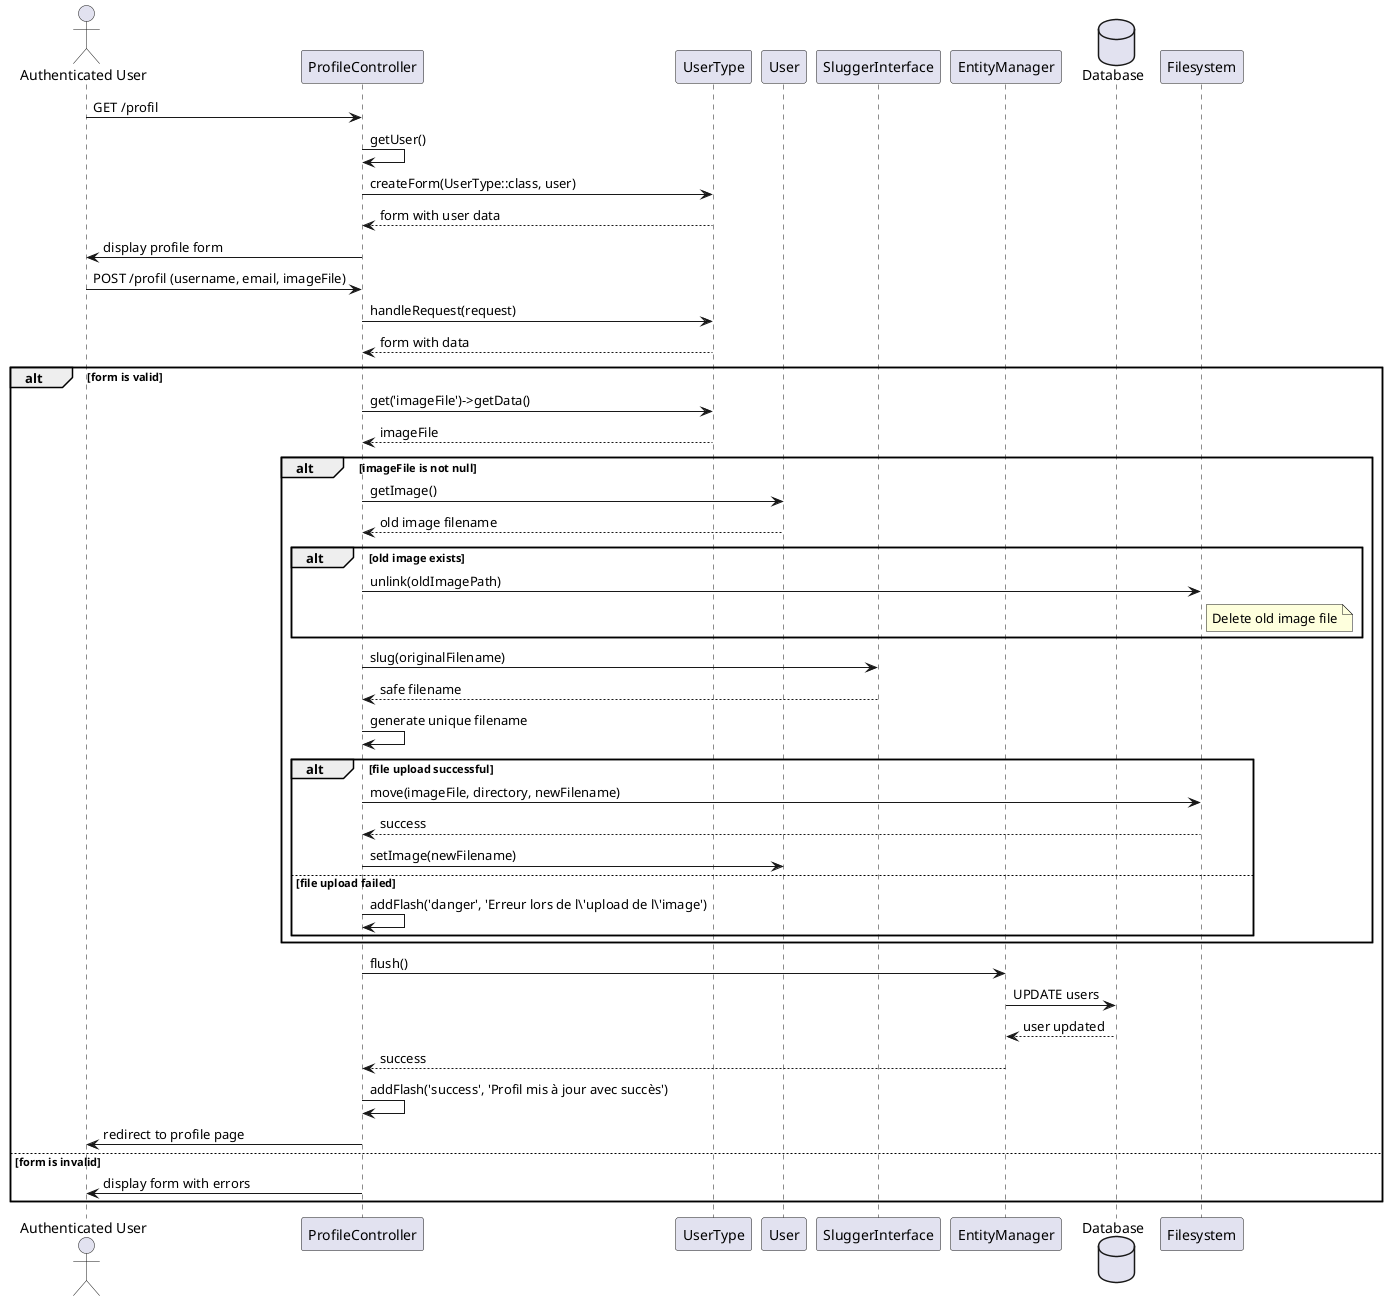 @startuml
actor "Authenticated User" as User
participant "ProfileController" as PC
participant "UserType" as UT
participant "User" as UserEntity
participant "SluggerInterface" as SI
participant "EntityManager" as EM
database "Database" as DB
participant "Filesystem" as FS

User -> PC: GET /profil
PC -> PC: getUser()
PC -> UT: createForm(UserType::class, user)
UT --> PC: form with user data
PC -> User: display profile form

User -> PC: POST /profil (username, email, imageFile)
PC -> UT: handleRequest(request)
UT --> PC: form with data

alt form is valid
    PC -> UT: get('imageFile')->getData()
    UT --> PC: imageFile
    
    alt imageFile is not null
        PC -> UserEntity: getImage()
        UserEntity --> PC: old image filename
        
        alt old image exists
            PC -> FS: unlink(oldImagePath)
            note right of FS: Delete old image file
        end
        
        PC -> SI: slug(originalFilename)
        SI --> PC: safe filename
        PC -> PC: generate unique filename
        
        alt file upload successful
            PC -> FS: move(imageFile, directory, newFilename)
            FS --> PC: success
            PC -> UserEntity: setImage(newFilename)
        else file upload failed
            PC -> PC: addFlash('danger', 'Erreur lors de l\'upload de l\'image')
        end
    end
    
    PC -> EM: flush()
    EM -> DB: UPDATE users
    DB --> EM: user updated
    EM --> PC: success
    
    PC -> PC: addFlash('success', 'Profil mis à jour avec succès')
    PC -> User: redirect to profile page
else form is invalid
    PC -> User: display form with errors
end
@enduml